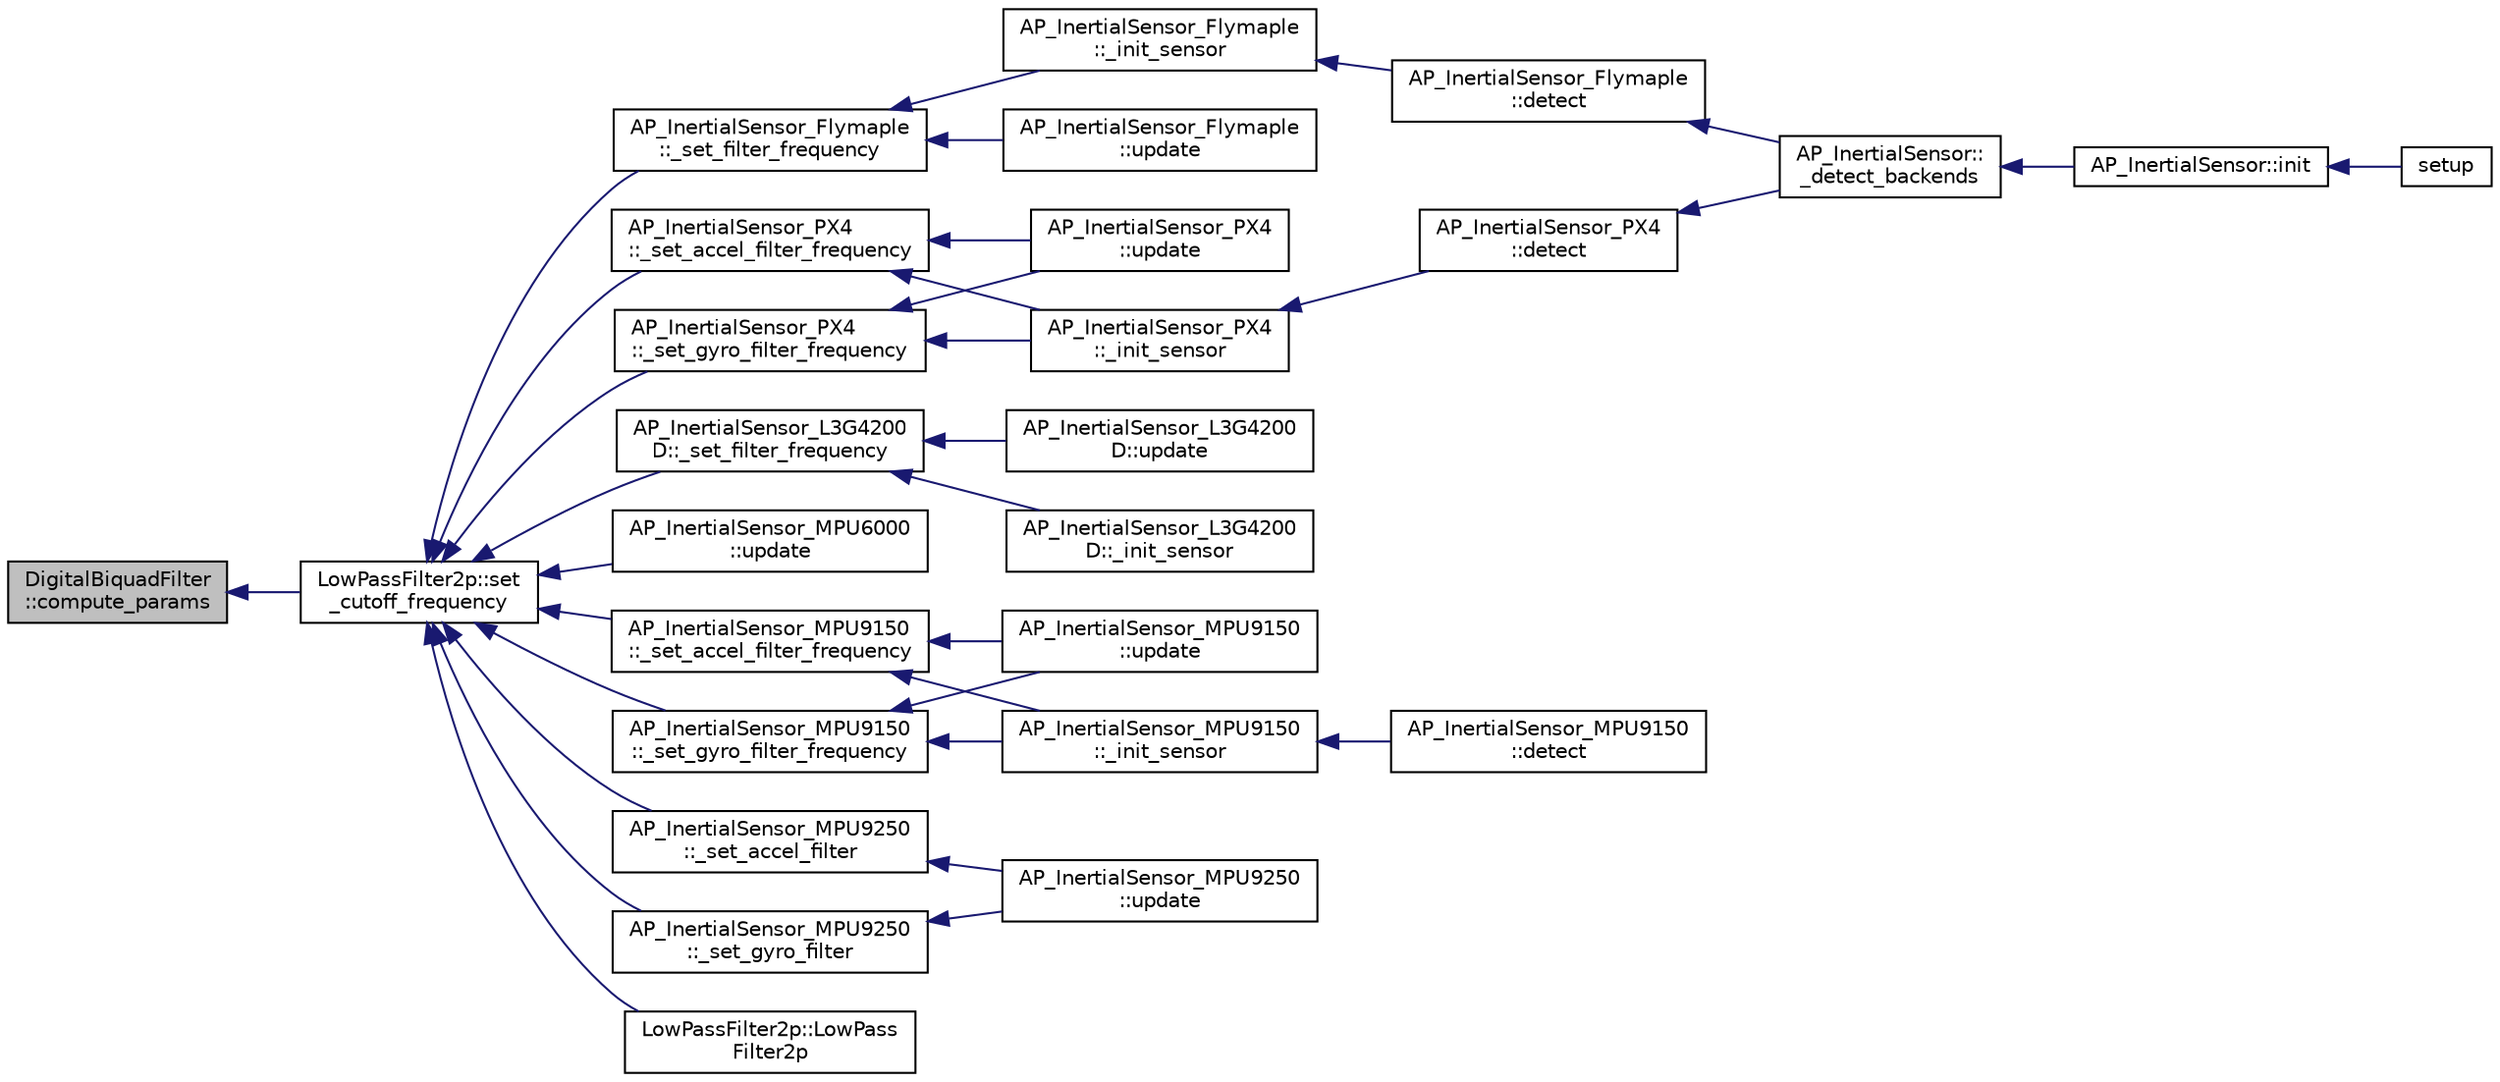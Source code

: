 digraph "DigitalBiquadFilter::compute_params"
{
 // INTERACTIVE_SVG=YES
  edge [fontname="Helvetica",fontsize="10",labelfontname="Helvetica",labelfontsize="10"];
  node [fontname="Helvetica",fontsize="10",shape=record];
  rankdir="LR";
  Node1 [label="DigitalBiquadFilter\l::compute_params",height=0.2,width=0.4,color="black", fillcolor="grey75", style="filled" fontcolor="black"];
  Node1 -> Node2 [dir="back",color="midnightblue",fontsize="10",style="solid",fontname="Helvetica"];
  Node2 [label="LowPassFilter2p::set\l_cutoff_frequency",height=0.2,width=0.4,color="black", fillcolor="white", style="filled",URL="$classLowPassFilter2p.html#a354e914d7d8979e54134c3077ee8359a"];
  Node2 -> Node3 [dir="back",color="midnightblue",fontsize="10",style="solid",fontname="Helvetica"];
  Node3 [label="AP_InertialSensor_Flymaple\l::_set_filter_frequency",height=0.2,width=0.4,color="black", fillcolor="white", style="filled",URL="$classAP__InertialSensor__Flymaple.html#af774a771ce17e6f662a9b01649a526c6"];
  Node3 -> Node4 [dir="back",color="midnightblue",fontsize="10",style="solid",fontname="Helvetica"];
  Node4 [label="AP_InertialSensor_Flymaple\l::_init_sensor",height=0.2,width=0.4,color="black", fillcolor="white", style="filled",URL="$classAP__InertialSensor__Flymaple.html#ab88dfea90e4a971be10615f68d4e89bf"];
  Node4 -> Node5 [dir="back",color="midnightblue",fontsize="10",style="solid",fontname="Helvetica"];
  Node5 [label="AP_InertialSensor_Flymaple\l::detect",height=0.2,width=0.4,color="black", fillcolor="white", style="filled",URL="$classAP__InertialSensor__Flymaple.html#ae3e691d7e30d800ca000f31c7cbb4b6b"];
  Node5 -> Node6 [dir="back",color="midnightblue",fontsize="10",style="solid",fontname="Helvetica"];
  Node6 [label="AP_InertialSensor::\l_detect_backends",height=0.2,width=0.4,color="black", fillcolor="white", style="filled",URL="$classAP__InertialSensor.html#abcf5d2923286a28097d2b3f8ca18e915"];
  Node6 -> Node7 [dir="back",color="midnightblue",fontsize="10",style="solid",fontname="Helvetica"];
  Node7 [label="AP_InertialSensor::init",height=0.2,width=0.4,color="black", fillcolor="white", style="filled",URL="$classAP__InertialSensor.html#ab0534f593e07f2d483ddd8c2b1bbf4d9"];
  Node7 -> Node8 [dir="back",color="midnightblue",fontsize="10",style="solid",fontname="Helvetica"];
  Node8 [label="setup",height=0.2,width=0.4,color="black", fillcolor="white", style="filled",URL="$AHRS__Test_8pde.html#a7dfd9b79bc5a37d7df40207afbc5431f"];
  Node3 -> Node9 [dir="back",color="midnightblue",fontsize="10",style="solid",fontname="Helvetica"];
  Node9 [label="AP_InertialSensor_Flymaple\l::update",height=0.2,width=0.4,color="black", fillcolor="white", style="filled",URL="$classAP__InertialSensor__Flymaple.html#a980c93918fa051ba687babfd0ed617f8"];
  Node2 -> Node10 [dir="back",color="midnightblue",fontsize="10",style="solid",fontname="Helvetica"];
  Node10 [label="AP_InertialSensor_L3G4200\lD::_set_filter_frequency",height=0.2,width=0.4,color="black", fillcolor="white", style="filled",URL="$classAP__InertialSensor__L3G4200D.html#aa69806dc4f013527398e189d94af3bf1"];
  Node10 -> Node11 [dir="back",color="midnightblue",fontsize="10",style="solid",fontname="Helvetica"];
  Node11 [label="AP_InertialSensor_L3G4200\lD::_init_sensor",height=0.2,width=0.4,color="black", fillcolor="white", style="filled",URL="$classAP__InertialSensor__L3G4200D.html#ab760fee272b11822568d94d55734d2f2"];
  Node10 -> Node12 [dir="back",color="midnightblue",fontsize="10",style="solid",fontname="Helvetica"];
  Node12 [label="AP_InertialSensor_L3G4200\lD::update",height=0.2,width=0.4,color="black", fillcolor="white", style="filled",URL="$classAP__InertialSensor__L3G4200D.html#a18e419a13e12842e69295b3bca26acca"];
  Node2 -> Node13 [dir="back",color="midnightblue",fontsize="10",style="solid",fontname="Helvetica"];
  Node13 [label="AP_InertialSensor_MPU6000\l::update",height=0.2,width=0.4,color="black", fillcolor="white", style="filled",URL="$classAP__InertialSensor__MPU6000.html#a8c628f9e98b7ebd116337e3f21418e0a"];
  Node2 -> Node14 [dir="back",color="midnightblue",fontsize="10",style="solid",fontname="Helvetica"];
  Node14 [label="AP_InertialSensor_MPU9150\l::_set_accel_filter_frequency",height=0.2,width=0.4,color="black", fillcolor="white", style="filled",URL="$classAP__InertialSensor__MPU9150.html#ab3866dd1e3527673f3aece3794eafd43"];
  Node14 -> Node15 [dir="back",color="midnightblue",fontsize="10",style="solid",fontname="Helvetica"];
  Node15 [label="AP_InertialSensor_MPU9150\l::_init_sensor",height=0.2,width=0.4,color="black", fillcolor="white", style="filled",URL="$classAP__InertialSensor__MPU9150.html#a5d916ede262de822fd6ab45c93e036ae"];
  Node15 -> Node16 [dir="back",color="midnightblue",fontsize="10",style="solid",fontname="Helvetica"];
  Node16 [label="AP_InertialSensor_MPU9150\l::detect",height=0.2,width=0.4,color="black", fillcolor="white", style="filled",URL="$classAP__InertialSensor__MPU9150.html#a5ccaed9383c0dd4ba0450d690f2284b7"];
  Node14 -> Node17 [dir="back",color="midnightblue",fontsize="10",style="solid",fontname="Helvetica"];
  Node17 [label="AP_InertialSensor_MPU9150\l::update",height=0.2,width=0.4,color="black", fillcolor="white", style="filled",URL="$classAP__InertialSensor__MPU9150.html#a30e80692dbda9ab89f47e53f185a6604"];
  Node2 -> Node18 [dir="back",color="midnightblue",fontsize="10",style="solid",fontname="Helvetica"];
  Node18 [label="AP_InertialSensor_MPU9150\l::_set_gyro_filter_frequency",height=0.2,width=0.4,color="black", fillcolor="white", style="filled",URL="$classAP__InertialSensor__MPU9150.html#a11920de68c6ceee367d640799239bb32"];
  Node18 -> Node15 [dir="back",color="midnightblue",fontsize="10",style="solid",fontname="Helvetica"];
  Node18 -> Node17 [dir="back",color="midnightblue",fontsize="10",style="solid",fontname="Helvetica"];
  Node2 -> Node19 [dir="back",color="midnightblue",fontsize="10",style="solid",fontname="Helvetica"];
  Node19 [label="AP_InertialSensor_MPU9250\l::_set_accel_filter",height=0.2,width=0.4,color="black", fillcolor="white", style="filled",URL="$classAP__InertialSensor__MPU9250.html#aaad4270eba441681894d5d8c55004d43"];
  Node19 -> Node20 [dir="back",color="midnightblue",fontsize="10",style="solid",fontname="Helvetica"];
  Node20 [label="AP_InertialSensor_MPU9250\l::update",height=0.2,width=0.4,color="black", fillcolor="white", style="filled",URL="$classAP__InertialSensor__MPU9250.html#ad04b4e02cc8ba4a6da1d6132b8276f50"];
  Node2 -> Node21 [dir="back",color="midnightblue",fontsize="10",style="solid",fontname="Helvetica"];
  Node21 [label="AP_InertialSensor_MPU9250\l::_set_gyro_filter",height=0.2,width=0.4,color="black", fillcolor="white", style="filled",URL="$classAP__InertialSensor__MPU9250.html#ac00f7e2ea2075d72f97ea3bb6067c771"];
  Node21 -> Node20 [dir="back",color="midnightblue",fontsize="10",style="solid",fontname="Helvetica"];
  Node2 -> Node22 [dir="back",color="midnightblue",fontsize="10",style="solid",fontname="Helvetica"];
  Node22 [label="AP_InertialSensor_PX4\l::_set_accel_filter_frequency",height=0.2,width=0.4,color="black", fillcolor="white", style="filled",URL="$classAP__InertialSensor__PX4.html#ae7daade2d359b75cdb8af87e31861c77"];
  Node22 -> Node23 [dir="back",color="midnightblue",fontsize="10",style="solid",fontname="Helvetica"];
  Node23 [label="AP_InertialSensor_PX4\l::_init_sensor",height=0.2,width=0.4,color="black", fillcolor="white", style="filled",URL="$classAP__InertialSensor__PX4.html#a1151175435b1b3c211040058fe5462d9"];
  Node23 -> Node24 [dir="back",color="midnightblue",fontsize="10",style="solid",fontname="Helvetica"];
  Node24 [label="AP_InertialSensor_PX4\l::detect",height=0.2,width=0.4,color="black", fillcolor="white", style="filled",URL="$classAP__InertialSensor__PX4.html#a7e0a8d5f569f58343aa4d2c1c217a3bc"];
  Node24 -> Node6 [dir="back",color="midnightblue",fontsize="10",style="solid",fontname="Helvetica"];
  Node22 -> Node25 [dir="back",color="midnightblue",fontsize="10",style="solid",fontname="Helvetica"];
  Node25 [label="AP_InertialSensor_PX4\l::update",height=0.2,width=0.4,color="black", fillcolor="white", style="filled",URL="$classAP__InertialSensor__PX4.html#a56c271f4293b88db34537b7a11e63157"];
  Node2 -> Node26 [dir="back",color="midnightblue",fontsize="10",style="solid",fontname="Helvetica"];
  Node26 [label="AP_InertialSensor_PX4\l::_set_gyro_filter_frequency",height=0.2,width=0.4,color="black", fillcolor="white", style="filled",URL="$classAP__InertialSensor__PX4.html#ab61158827172e5821cdaf639b500e32b"];
  Node26 -> Node23 [dir="back",color="midnightblue",fontsize="10",style="solid",fontname="Helvetica"];
  Node26 -> Node25 [dir="back",color="midnightblue",fontsize="10",style="solid",fontname="Helvetica"];
  Node2 -> Node27 [dir="back",color="midnightblue",fontsize="10",style="solid",fontname="Helvetica"];
  Node27 [label="LowPassFilter2p::LowPass\lFilter2p",height=0.2,width=0.4,color="black", fillcolor="white", style="filled",URL="$classLowPassFilter2p.html#acd675fed10317ebe2161a9cee213c30d"];
}
